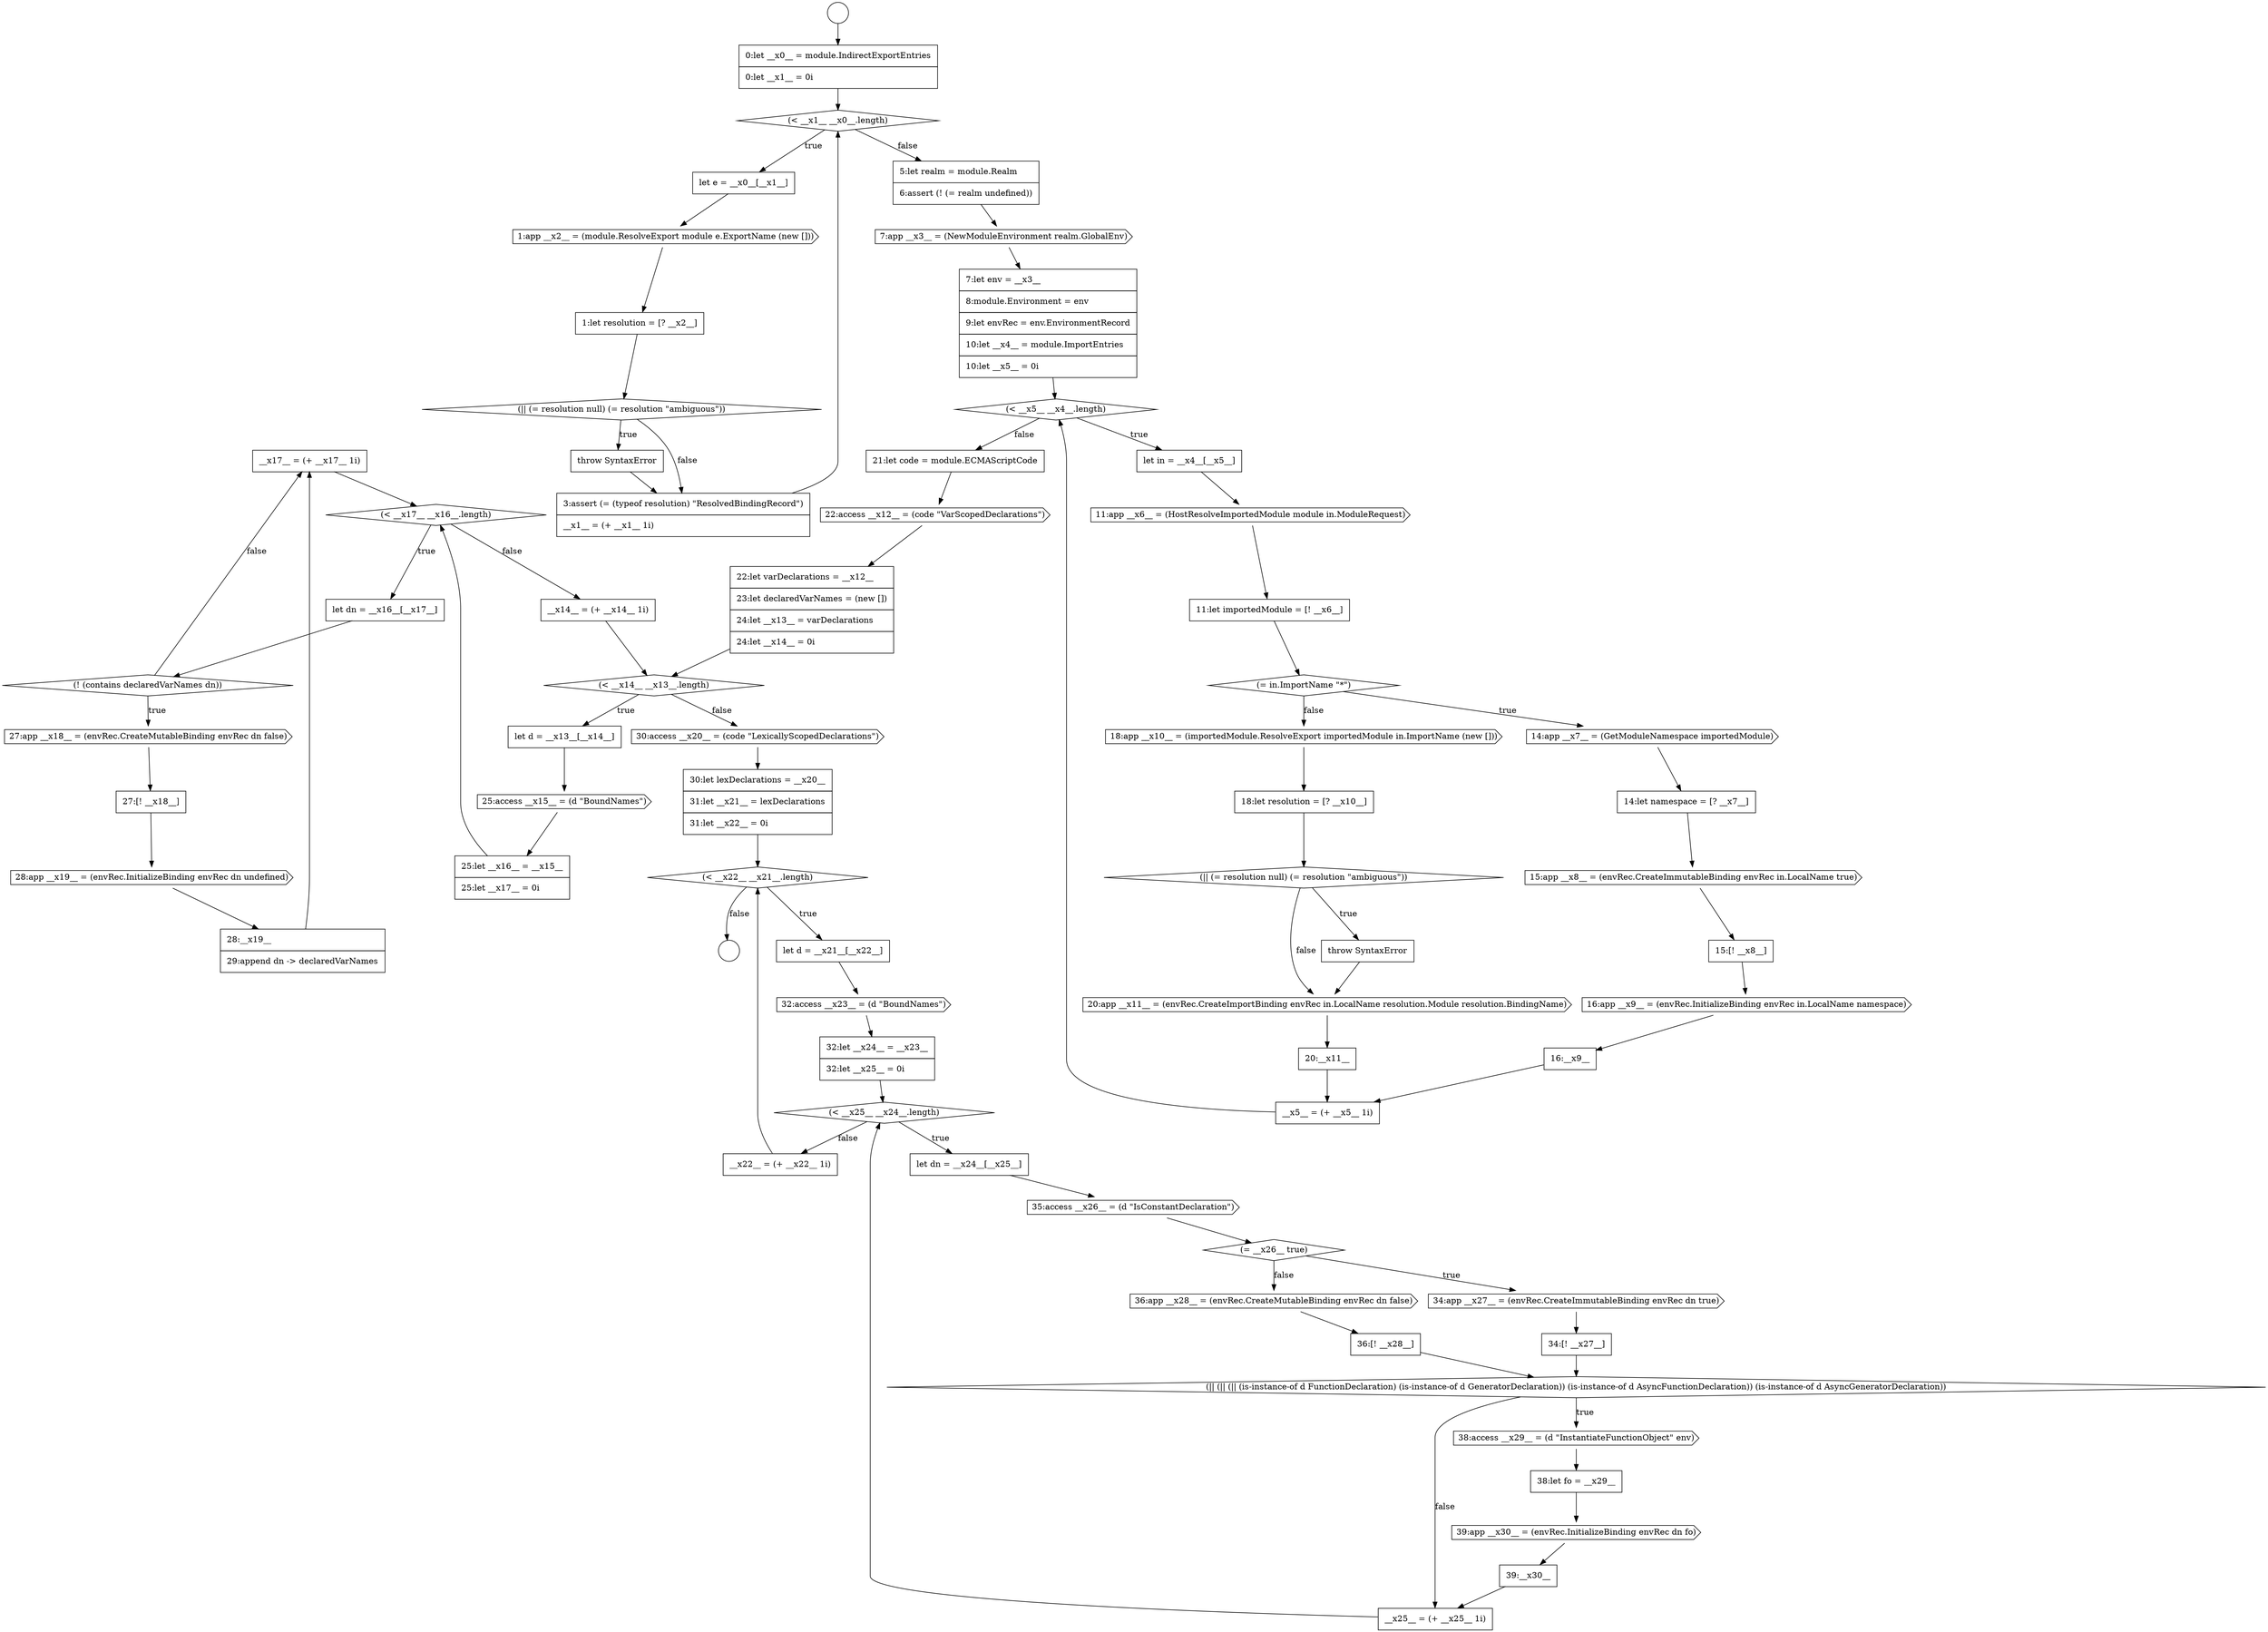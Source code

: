digraph {
  node10350 [shape=none, margin=0, label=<<font color="black">
    <table border="0" cellborder="1" cellspacing="0" cellpadding="10">
      <tr><td align="left">__x17__ = (+ __x17__ 1i)</td></tr>
    </table>
  </font>> color="black" fillcolor="white" style=filled]
  node10306 [shape=circle label=" " color="black" fillcolor="white" style=filled]
  node10320 [shape=cds, label=<<font color="black">11:app __x6__ = (HostResolveImportedModule module in.ModuleRequest)</font>> color="black" fillcolor="white" style=filled]
  node10312 [shape=diamond, label=<<font color="black">(|| (= resolution null) (= resolution &quot;ambiguous&quot;))</font>> color="black" fillcolor="white" style=filled]
  node10319 [shape=none, margin=0, label=<<font color="black">
    <table border="0" cellborder="1" cellspacing="0" cellpadding="10">
      <tr><td align="left">let in = __x4__[__x5__]</td></tr>
    </table>
  </font>> color="black" fillcolor="white" style=filled]
  node10363 [shape=none, margin=0, label=<<font color="black">
    <table border="0" cellborder="1" cellspacing="0" cellpadding="10">
      <tr><td align="left">34:[! __x27__]</td></tr>
    </table>
  </font>> color="black" fillcolor="white" style=filled]
  node10331 [shape=diamond, label=<<font color="black">(|| (= resolution null) (= resolution &quot;ambiguous&quot;))</font>> color="black" fillcolor="white" style=filled]
  node10314 [shape=none, margin=0, label=<<font color="black">
    <table border="0" cellborder="1" cellspacing="0" cellpadding="10">
      <tr><td align="left">3:assert (= (typeof resolution) &quot;ResolvedBindingRecord&quot;)</td></tr>
      <tr><td align="left">__x1__ = (+ __x1__ 1i)</td></tr>
    </table>
  </font>> color="black" fillcolor="white" style=filled]
  node10358 [shape=diamond, label=<<font color="black">(&lt; __x25__ __x24__.length)</font>> color="black" fillcolor="white" style=filled]
  node10346 [shape=cds, label=<<font color="black">27:app __x18__ = (envRec.CreateMutableBinding envRec dn false)</font>> color="black" fillcolor="white" style=filled]
  node10341 [shape=cds, label=<<font color="black">25:access __x15__ = (d &quot;BoundNames&quot;)</font>> color="black" fillcolor="white" style=filled]
  node10351 [shape=none, margin=0, label=<<font color="black">
    <table border="0" cellborder="1" cellspacing="0" cellpadding="10">
      <tr><td align="left">__x14__ = (+ __x14__ 1i)</td></tr>
    </table>
  </font>> color="black" fillcolor="white" style=filled]
  node10368 [shape=none, margin=0, label=<<font color="black">
    <table border="0" cellborder="1" cellspacing="0" cellpadding="10">
      <tr><td align="left">38:let fo = __x29__</td></tr>
    </table>
  </font>> color="black" fillcolor="white" style=filled]
  node10336 [shape=none, margin=0, label=<<font color="black">
    <table border="0" cellborder="1" cellspacing="0" cellpadding="10">
      <tr><td align="left">21:let code = module.ECMAScriptCode</td></tr>
    </table>
  </font>> color="black" fillcolor="white" style=filled]
  node10326 [shape=none, margin=0, label=<<font color="black">
    <table border="0" cellborder="1" cellspacing="0" cellpadding="10">
      <tr><td align="left">15:[! __x8__]</td></tr>
    </table>
  </font>> color="black" fillcolor="white" style=filled]
  node10305 [shape=circle label=" " color="black" fillcolor="white" style=filled]
  node10356 [shape=cds, label=<<font color="black">32:access __x23__ = (d &quot;BoundNames&quot;)</font>> color="black" fillcolor="white" style=filled]
  node10337 [shape=cds, label=<<font color="black">22:access __x12__ = (code &quot;VarScopedDeclarations&quot;)</font>> color="black" fillcolor="white" style=filled]
  node10309 [shape=none, margin=0, label=<<font color="black">
    <table border="0" cellborder="1" cellspacing="0" cellpadding="10">
      <tr><td align="left">let e = __x0__[__x1__]</td></tr>
    </table>
  </font>> color="black" fillcolor="white" style=filled]
  node10324 [shape=none, margin=0, label=<<font color="black">
    <table border="0" cellborder="1" cellspacing="0" cellpadding="10">
      <tr><td align="left">14:let namespace = [? __x7__]</td></tr>
    </table>
  </font>> color="black" fillcolor="white" style=filled]
  node10313 [shape=none, margin=0, label=<<font color="black">
    <table border="0" cellborder="1" cellspacing="0" cellpadding="10">
      <tr><td align="left">throw SyntaxError</td></tr>
    </table>
  </font>> color="black" fillcolor="white" style=filled]
  node10362 [shape=cds, label=<<font color="black">34:app __x27__ = (envRec.CreateImmutableBinding envRec dn true)</font>> color="black" fillcolor="white" style=filled]
  node10345 [shape=diamond, label=<<font color="black">(! (contains declaredVarNames dn))</font>> color="black" fillcolor="white" style=filled]
  node10330 [shape=none, margin=0, label=<<font color="black">
    <table border="0" cellborder="1" cellspacing="0" cellpadding="10">
      <tr><td align="left">18:let resolution = [? __x10__]</td></tr>
    </table>
  </font>> color="black" fillcolor="white" style=filled]
  node10369 [shape=cds, label=<<font color="black">39:app __x30__ = (envRec.InitializeBinding envRec dn fo)</font>> color="black" fillcolor="white" style=filled]
  node10367 [shape=cds, label=<<font color="black">38:access __x29__ = (d &quot;InstantiateFunctionObject&quot; env)</font>> color="black" fillcolor="white" style=filled]
  node10335 [shape=none, margin=0, label=<<font color="black">
    <table border="0" cellborder="1" cellspacing="0" cellpadding="10">
      <tr><td align="left">__x5__ = (+ __x5__ 1i)</td></tr>
    </table>
  </font>> color="black" fillcolor="white" style=filled]
  node10318 [shape=diamond, label=<<font color="black">(&lt; __x5__ __x4__.length)</font>> color="black" fillcolor="white" style=filled]
  node10342 [shape=none, margin=0, label=<<font color="black">
    <table border="0" cellborder="1" cellspacing="0" cellpadding="10">
      <tr><td align="left">25:let __x16__ = __x15__</td></tr>
      <tr><td align="left">25:let __x17__ = 0i</td></tr>
    </table>
  </font>> color="black" fillcolor="white" style=filled]
  node10353 [shape=none, margin=0, label=<<font color="black">
    <table border="0" cellborder="1" cellspacing="0" cellpadding="10">
      <tr><td align="left">30:let lexDeclarations = __x20__</td></tr>
      <tr><td align="left">31:let __x21__ = lexDeclarations</td></tr>
      <tr><td align="left">31:let __x22__ = 0i</td></tr>
    </table>
  </font>> color="black" fillcolor="white" style=filled]
  node10349 [shape=none, margin=0, label=<<font color="black">
    <table border="0" cellborder="1" cellspacing="0" cellpadding="10">
      <tr><td align="left">28:__x19__</td></tr>
      <tr><td align="left">29:append dn -&gt; declaredVarNames</td></tr>
    </table>
  </font>> color="black" fillcolor="white" style=filled]
  node10366 [shape=diamond, label=<<font color="black">(|| (|| (|| (is-instance-of d FunctionDeclaration) (is-instance-of d GeneratorDeclaration)) (is-instance-of d AsyncFunctionDeclaration)) (is-instance-of d AsyncGeneratorDeclaration))</font>> color="black" fillcolor="white" style=filled]
  node10338 [shape=none, margin=0, label=<<font color="black">
    <table border="0" cellborder="1" cellspacing="0" cellpadding="10">
      <tr><td align="left">22:let varDeclarations = __x12__</td></tr>
      <tr><td align="left">23:let declaredVarNames = (new [])</td></tr>
      <tr><td align="left">24:let __x13__ = varDeclarations</td></tr>
      <tr><td align="left">24:let __x14__ = 0i</td></tr>
    </table>
  </font>> color="black" fillcolor="white" style=filled]
  node10359 [shape=none, margin=0, label=<<font color="black">
    <table border="0" cellborder="1" cellspacing="0" cellpadding="10">
      <tr><td align="left">let dn = __x24__[__x25__]</td></tr>
    </table>
  </font>> color="black" fillcolor="white" style=filled]
  node10310 [shape=cds, label=<<font color="black">1:app __x2__ = (module.ResolveExport module e.ExportName (new []))</font>> color="black" fillcolor="white" style=filled]
  node10327 [shape=cds, label=<<font color="black">16:app __x9__ = (envRec.InitializeBinding envRec in.LocalName namespace)</font>> color="black" fillcolor="white" style=filled]
  node10321 [shape=none, margin=0, label=<<font color="black">
    <table border="0" cellborder="1" cellspacing="0" cellpadding="10">
      <tr><td align="left">11:let importedModule = [! __x6__]</td></tr>
    </table>
  </font>> color="black" fillcolor="white" style=filled]
  node10334 [shape=none, margin=0, label=<<font color="black">
    <table border="0" cellborder="1" cellspacing="0" cellpadding="10">
      <tr><td align="left">20:__x11__</td></tr>
    </table>
  </font>> color="black" fillcolor="white" style=filled]
  node10329 [shape=cds, label=<<font color="black">18:app __x10__ = (importedModule.ResolveExport importedModule in.ImportName (new []))</font>> color="black" fillcolor="white" style=filled]
  node10348 [shape=cds, label=<<font color="black">28:app __x19__ = (envRec.InitializeBinding envRec dn undefined)</font>> color="black" fillcolor="white" style=filled]
  node10361 [shape=diamond, label=<<font color="black">(= __x26__ true)</font>> color="black" fillcolor="white" style=filled]
  node10370 [shape=none, margin=0, label=<<font color="black">
    <table border="0" cellborder="1" cellspacing="0" cellpadding="10">
      <tr><td align="left">39:__x30__</td></tr>
    </table>
  </font>> color="black" fillcolor="white" style=filled]
  node10317 [shape=none, margin=0, label=<<font color="black">
    <table border="0" cellborder="1" cellspacing="0" cellpadding="10">
      <tr><td align="left">7:let env = __x3__</td></tr>
      <tr><td align="left">8:module.Environment = env</td></tr>
      <tr><td align="left">9:let envRec = env.EnvironmentRecord</td></tr>
      <tr><td align="left">10:let __x4__ = module.ImportEntries</td></tr>
      <tr><td align="left">10:let __x5__ = 0i</td></tr>
    </table>
  </font>> color="black" fillcolor="white" style=filled]
  node10316 [shape=cds, label=<<font color="black">7:app __x3__ = (NewModuleEnvironment realm.GlobalEnv)</font>> color="black" fillcolor="white" style=filled]
  node10354 [shape=diamond, label=<<font color="black">(&lt; __x22__ __x21__.length)</font>> color="black" fillcolor="white" style=filled]
  node10339 [shape=diamond, label=<<font color="black">(&lt; __x14__ __x13__.length)</font>> color="black" fillcolor="white" style=filled]
  node10311 [shape=none, margin=0, label=<<font color="black">
    <table border="0" cellborder="1" cellspacing="0" cellpadding="10">
      <tr><td align="left">1:let resolution = [? __x2__]</td></tr>
    </table>
  </font>> color="black" fillcolor="white" style=filled]
  node10322 [shape=diamond, label=<<font color="black">(= in.ImportName &quot;*&quot;)</font>> color="black" fillcolor="white" style=filled]
  node10371 [shape=none, margin=0, label=<<font color="black">
    <table border="0" cellborder="1" cellspacing="0" cellpadding="10">
      <tr><td align="left">__x25__ = (+ __x25__ 1i)</td></tr>
    </table>
  </font>> color="black" fillcolor="white" style=filled]
  node10333 [shape=cds, label=<<font color="black">20:app __x11__ = (envRec.CreateImportBinding envRec in.LocalName resolution.Module resolution.BindingName)</font>> color="black" fillcolor="white" style=filled]
  node10307 [shape=none, margin=0, label=<<font color="black">
    <table border="0" cellborder="1" cellspacing="0" cellpadding="10">
      <tr><td align="left">0:let __x0__ = module.IndirectExportEntries</td></tr>
      <tr><td align="left">0:let __x1__ = 0i</td></tr>
    </table>
  </font>> color="black" fillcolor="white" style=filled]
  node10328 [shape=none, margin=0, label=<<font color="black">
    <table border="0" cellborder="1" cellspacing="0" cellpadding="10">
      <tr><td align="left">16:__x9__</td></tr>
    </table>
  </font>> color="black" fillcolor="white" style=filled]
  node10360 [shape=cds, label=<<font color="black">35:access __x26__ = (d &quot;IsConstantDeclaration&quot;)</font>> color="black" fillcolor="white" style=filled]
  node10365 [shape=none, margin=0, label=<<font color="black">
    <table border="0" cellborder="1" cellspacing="0" cellpadding="10">
      <tr><td align="left">36:[! __x28__]</td></tr>
    </table>
  </font>> color="black" fillcolor="white" style=filled]
  node10343 [shape=diamond, label=<<font color="black">(&lt; __x17__ __x16__.length)</font>> color="black" fillcolor="white" style=filled]
  node10332 [shape=none, margin=0, label=<<font color="black">
    <table border="0" cellborder="1" cellspacing="0" cellpadding="10">
      <tr><td align="left">throw SyntaxError</td></tr>
    </table>
  </font>> color="black" fillcolor="white" style=filled]
  node10364 [shape=cds, label=<<font color="black">36:app __x28__ = (envRec.CreateMutableBinding envRec dn false)</font>> color="black" fillcolor="white" style=filled]
  node10347 [shape=none, margin=0, label=<<font color="black">
    <table border="0" cellborder="1" cellspacing="0" cellpadding="10">
      <tr><td align="left">27:[! __x18__]</td></tr>
    </table>
  </font>> color="black" fillcolor="white" style=filled]
  node10352 [shape=cds, label=<<font color="black">30:access __x20__ = (code &quot;LexicallyScopedDeclarations&quot;)</font>> color="black" fillcolor="white" style=filled]
  node10325 [shape=cds, label=<<font color="black">15:app __x8__ = (envRec.CreateImmutableBinding envRec in.LocalName true)</font>> color="black" fillcolor="white" style=filled]
  node10315 [shape=none, margin=0, label=<<font color="black">
    <table border="0" cellborder="1" cellspacing="0" cellpadding="10">
      <tr><td align="left">5:let realm = module.Realm</td></tr>
      <tr><td align="left">6:assert (! (= realm undefined))</td></tr>
    </table>
  </font>> color="black" fillcolor="white" style=filled]
  node10357 [shape=none, margin=0, label=<<font color="black">
    <table border="0" cellborder="1" cellspacing="0" cellpadding="10">
      <tr><td align="left">32:let __x24__ = __x23__</td></tr>
      <tr><td align="left">32:let __x25__ = 0i</td></tr>
    </table>
  </font>> color="black" fillcolor="white" style=filled]
  node10340 [shape=none, margin=0, label=<<font color="black">
    <table border="0" cellborder="1" cellspacing="0" cellpadding="10">
      <tr><td align="left">let d = __x13__[__x14__]</td></tr>
    </table>
  </font>> color="black" fillcolor="white" style=filled]
  node10355 [shape=none, margin=0, label=<<font color="black">
    <table border="0" cellborder="1" cellspacing="0" cellpadding="10">
      <tr><td align="left">let d = __x21__[__x22__]</td></tr>
    </table>
  </font>> color="black" fillcolor="white" style=filled]
  node10308 [shape=diamond, label=<<font color="black">(&lt; __x1__ __x0__.length)</font>> color="black" fillcolor="white" style=filled]
  node10323 [shape=cds, label=<<font color="black">14:app __x7__ = (GetModuleNamespace importedModule)</font>> color="black" fillcolor="white" style=filled]
  node10372 [shape=none, margin=0, label=<<font color="black">
    <table border="0" cellborder="1" cellspacing="0" cellpadding="10">
      <tr><td align="left">__x22__ = (+ __x22__ 1i)</td></tr>
    </table>
  </font>> color="black" fillcolor="white" style=filled]
  node10344 [shape=none, margin=0, label=<<font color="black">
    <table border="0" cellborder="1" cellspacing="0" cellpadding="10">
      <tr><td align="left">let dn = __x16__[__x17__]</td></tr>
    </table>
  </font>> color="black" fillcolor="white" style=filled]
  node10342 -> node10343 [ color="black"]
  node10307 -> node10308 [ color="black"]
  node10345 -> node10346 [label=<<font color="black">true</font>> color="black"]
  node10345 -> node10350 [label=<<font color="black">false</font>> color="black"]
  node10313 -> node10314 [ color="black"]
  node10326 -> node10327 [ color="black"]
  node10353 -> node10354 [ color="black"]
  node10330 -> node10331 [ color="black"]
  node10322 -> node10323 [label=<<font color="black">true</font>> color="black"]
  node10322 -> node10329 [label=<<font color="black">false</font>> color="black"]
  node10340 -> node10341 [ color="black"]
  node10341 -> node10342 [ color="black"]
  node10343 -> node10344 [label=<<font color="black">true</font>> color="black"]
  node10343 -> node10351 [label=<<font color="black">false</font>> color="black"]
  node10310 -> node10311 [ color="black"]
  node10337 -> node10338 [ color="black"]
  node10328 -> node10335 [ color="black"]
  node10356 -> node10357 [ color="black"]
  node10368 -> node10369 [ color="black"]
  node10357 -> node10358 [ color="black"]
  node10363 -> node10366 [ color="black"]
  node10358 -> node10359 [label=<<font color="black">true</font>> color="black"]
  node10358 -> node10372 [label=<<font color="black">false</font>> color="black"]
  node10344 -> node10345 [ color="black"]
  node10364 -> node10365 [ color="black"]
  node10350 -> node10343 [ color="black"]
  node10318 -> node10319 [label=<<font color="black">true</font>> color="black"]
  node10318 -> node10336 [label=<<font color="black">false</font>> color="black"]
  node10366 -> node10367 [label=<<font color="black">true</font>> color="black"]
  node10366 -> node10371 [label=<<font color="black">false</font>> color="black"]
  node10361 -> node10362 [label=<<font color="black">true</font>> color="black"]
  node10361 -> node10364 [label=<<font color="black">false</font>> color="black"]
  node10329 -> node10330 [ color="black"]
  node10332 -> node10333 [ color="black"]
  node10334 -> node10335 [ color="black"]
  node10336 -> node10337 [ color="black"]
  node10371 -> node10358 [ color="black"]
  node10314 -> node10308 [ color="black"]
  node10335 -> node10318 [ color="black"]
  node10348 -> node10349 [ color="black"]
  node10324 -> node10325 [ color="black"]
  node10351 -> node10339 [ color="black"]
  node10308 -> node10309 [label=<<font color="black">true</font>> color="black"]
  node10308 -> node10315 [label=<<font color="black">false</font>> color="black"]
  node10365 -> node10366 [ color="black"]
  node10323 -> node10324 [ color="black"]
  node10333 -> node10334 [ color="black"]
  node10320 -> node10321 [ color="black"]
  node10319 -> node10320 [ color="black"]
  node10372 -> node10354 [ color="black"]
  node10321 -> node10322 [ color="black"]
  node10316 -> node10317 [ color="black"]
  node10331 -> node10332 [label=<<font color="black">true</font>> color="black"]
  node10331 -> node10333 [label=<<font color="black">false</font>> color="black"]
  node10327 -> node10328 [ color="black"]
  node10354 -> node10355 [label=<<font color="black">true</font>> color="black"]
  node10354 -> node10306 [label=<<font color="black">false</font>> color="black"]
  node10305 -> node10307 [ color="black"]
  node10367 -> node10368 [ color="black"]
  node10352 -> node10353 [ color="black"]
  node10369 -> node10370 [ color="black"]
  node10309 -> node10310 [ color="black"]
  node10317 -> node10318 [ color="black"]
  node10346 -> node10347 [ color="black"]
  node10355 -> node10356 [ color="black"]
  node10349 -> node10350 [ color="black"]
  node10360 -> node10361 [ color="black"]
  node10359 -> node10360 [ color="black"]
  node10315 -> node10316 [ color="black"]
  node10370 -> node10371 [ color="black"]
  node10311 -> node10312 [ color="black"]
  node10362 -> node10363 [ color="black"]
  node10339 -> node10340 [label=<<font color="black">true</font>> color="black"]
  node10339 -> node10352 [label=<<font color="black">false</font>> color="black"]
  node10338 -> node10339 [ color="black"]
  node10325 -> node10326 [ color="black"]
  node10312 -> node10313 [label=<<font color="black">true</font>> color="black"]
  node10312 -> node10314 [label=<<font color="black">false</font>> color="black"]
  node10347 -> node10348 [ color="black"]
}
